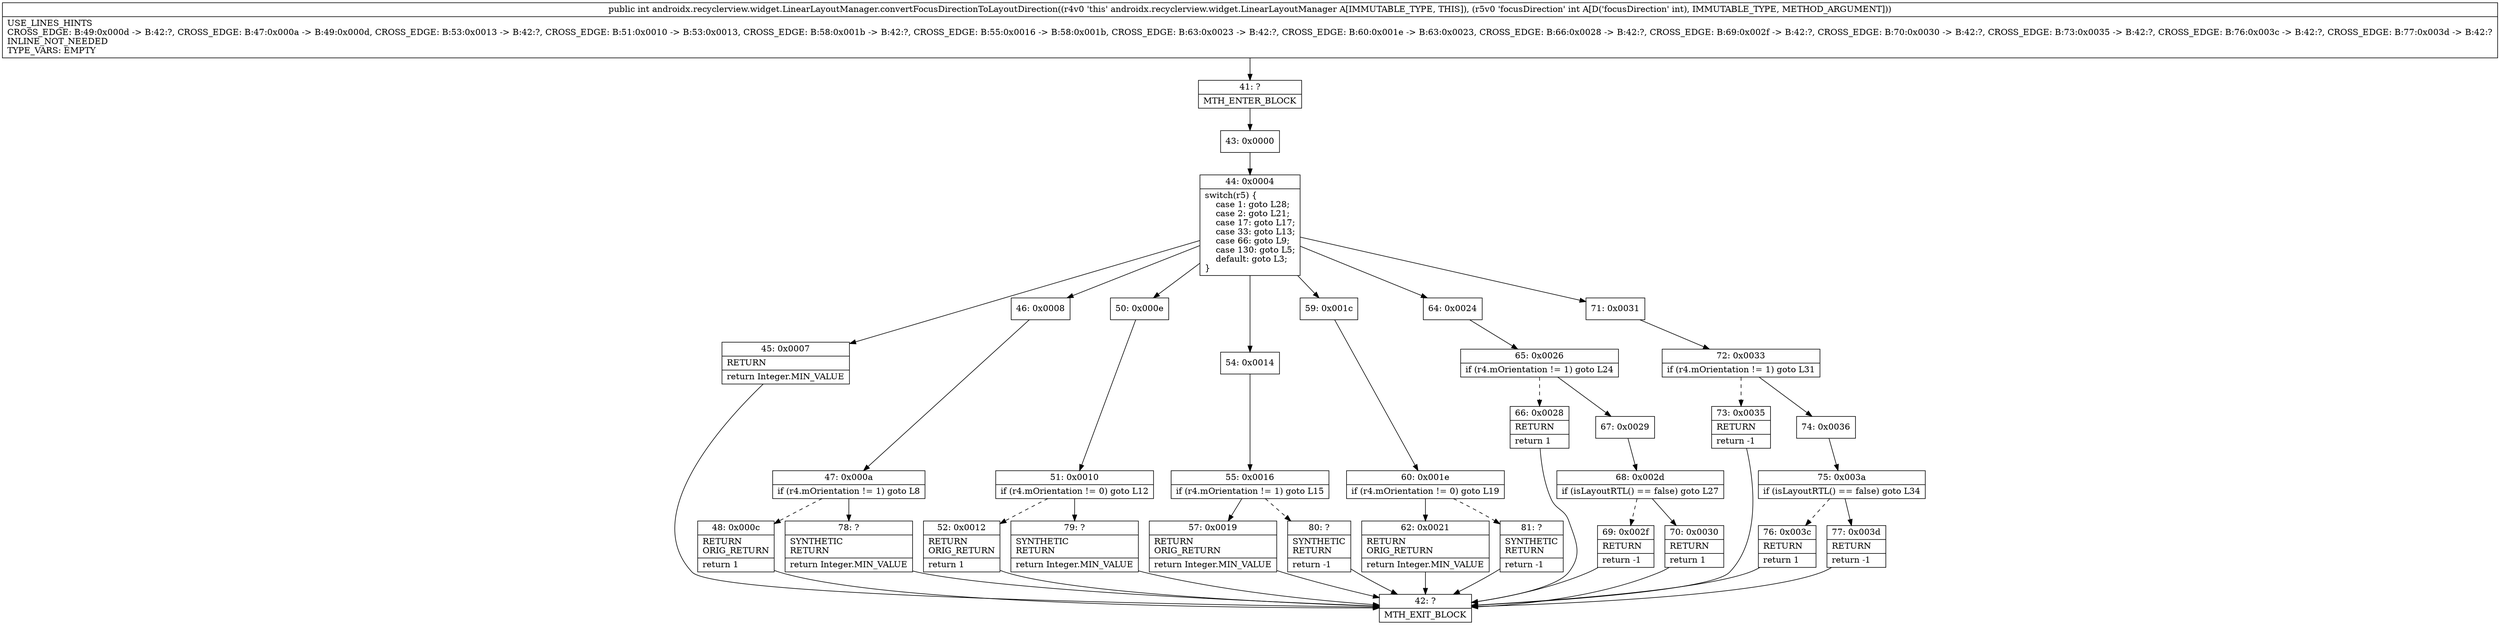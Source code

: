 digraph "CFG forandroidx.recyclerview.widget.LinearLayoutManager.convertFocusDirectionToLayoutDirection(I)I" {
Node_41 [shape=record,label="{41\:\ ?|MTH_ENTER_BLOCK\l}"];
Node_43 [shape=record,label="{43\:\ 0x0000}"];
Node_44 [shape=record,label="{44\:\ 0x0004|switch(r5) \{\l    case 1: goto L28;\l    case 2: goto L21;\l    case 17: goto L17;\l    case 33: goto L13;\l    case 66: goto L9;\l    case 130: goto L5;\l    default: goto L3;\l\}\l}"];
Node_45 [shape=record,label="{45\:\ 0x0007|RETURN\l|return Integer.MIN_VALUE\l}"];
Node_42 [shape=record,label="{42\:\ ?|MTH_EXIT_BLOCK\l}"];
Node_46 [shape=record,label="{46\:\ 0x0008}"];
Node_47 [shape=record,label="{47\:\ 0x000a|if (r4.mOrientation != 1) goto L8\l}"];
Node_48 [shape=record,label="{48\:\ 0x000c|RETURN\lORIG_RETURN\l|return 1\l}"];
Node_78 [shape=record,label="{78\:\ ?|SYNTHETIC\lRETURN\l|return Integer.MIN_VALUE\l}"];
Node_50 [shape=record,label="{50\:\ 0x000e}"];
Node_51 [shape=record,label="{51\:\ 0x0010|if (r4.mOrientation != 0) goto L12\l}"];
Node_52 [shape=record,label="{52\:\ 0x0012|RETURN\lORIG_RETURN\l|return 1\l}"];
Node_79 [shape=record,label="{79\:\ ?|SYNTHETIC\lRETURN\l|return Integer.MIN_VALUE\l}"];
Node_54 [shape=record,label="{54\:\ 0x0014}"];
Node_55 [shape=record,label="{55\:\ 0x0016|if (r4.mOrientation != 1) goto L15\l}"];
Node_57 [shape=record,label="{57\:\ 0x0019|RETURN\lORIG_RETURN\l|return Integer.MIN_VALUE\l}"];
Node_80 [shape=record,label="{80\:\ ?|SYNTHETIC\lRETURN\l|return \-1\l}"];
Node_59 [shape=record,label="{59\:\ 0x001c}"];
Node_60 [shape=record,label="{60\:\ 0x001e|if (r4.mOrientation != 0) goto L19\l}"];
Node_62 [shape=record,label="{62\:\ 0x0021|RETURN\lORIG_RETURN\l|return Integer.MIN_VALUE\l}"];
Node_81 [shape=record,label="{81\:\ ?|SYNTHETIC\lRETURN\l|return \-1\l}"];
Node_64 [shape=record,label="{64\:\ 0x0024}"];
Node_65 [shape=record,label="{65\:\ 0x0026|if (r4.mOrientation != 1) goto L24\l}"];
Node_66 [shape=record,label="{66\:\ 0x0028|RETURN\l|return 1\l}"];
Node_67 [shape=record,label="{67\:\ 0x0029}"];
Node_68 [shape=record,label="{68\:\ 0x002d|if (isLayoutRTL() == false) goto L27\l}"];
Node_69 [shape=record,label="{69\:\ 0x002f|RETURN\l|return \-1\l}"];
Node_70 [shape=record,label="{70\:\ 0x0030|RETURN\l|return 1\l}"];
Node_71 [shape=record,label="{71\:\ 0x0031}"];
Node_72 [shape=record,label="{72\:\ 0x0033|if (r4.mOrientation != 1) goto L31\l}"];
Node_73 [shape=record,label="{73\:\ 0x0035|RETURN\l|return \-1\l}"];
Node_74 [shape=record,label="{74\:\ 0x0036}"];
Node_75 [shape=record,label="{75\:\ 0x003a|if (isLayoutRTL() == false) goto L34\l}"];
Node_76 [shape=record,label="{76\:\ 0x003c|RETURN\l|return 1\l}"];
Node_77 [shape=record,label="{77\:\ 0x003d|RETURN\l|return \-1\l}"];
MethodNode[shape=record,label="{public int androidx.recyclerview.widget.LinearLayoutManager.convertFocusDirectionToLayoutDirection((r4v0 'this' androidx.recyclerview.widget.LinearLayoutManager A[IMMUTABLE_TYPE, THIS]), (r5v0 'focusDirection' int A[D('focusDirection' int), IMMUTABLE_TYPE, METHOD_ARGUMENT]))  | USE_LINES_HINTS\lCROSS_EDGE: B:49:0x000d \-\> B:42:?, CROSS_EDGE: B:47:0x000a \-\> B:49:0x000d, CROSS_EDGE: B:53:0x0013 \-\> B:42:?, CROSS_EDGE: B:51:0x0010 \-\> B:53:0x0013, CROSS_EDGE: B:58:0x001b \-\> B:42:?, CROSS_EDGE: B:55:0x0016 \-\> B:58:0x001b, CROSS_EDGE: B:63:0x0023 \-\> B:42:?, CROSS_EDGE: B:60:0x001e \-\> B:63:0x0023, CROSS_EDGE: B:66:0x0028 \-\> B:42:?, CROSS_EDGE: B:69:0x002f \-\> B:42:?, CROSS_EDGE: B:70:0x0030 \-\> B:42:?, CROSS_EDGE: B:73:0x0035 \-\> B:42:?, CROSS_EDGE: B:76:0x003c \-\> B:42:?, CROSS_EDGE: B:77:0x003d \-\> B:42:?\lINLINE_NOT_NEEDED\lTYPE_VARS: EMPTY\l}"];
MethodNode -> Node_41;Node_41 -> Node_43;
Node_43 -> Node_44;
Node_44 -> Node_45;
Node_44 -> Node_46;
Node_44 -> Node_50;
Node_44 -> Node_54;
Node_44 -> Node_59;
Node_44 -> Node_64;
Node_44 -> Node_71;
Node_45 -> Node_42;
Node_46 -> Node_47;
Node_47 -> Node_48[style=dashed];
Node_47 -> Node_78;
Node_48 -> Node_42;
Node_78 -> Node_42;
Node_50 -> Node_51;
Node_51 -> Node_52[style=dashed];
Node_51 -> Node_79;
Node_52 -> Node_42;
Node_79 -> Node_42;
Node_54 -> Node_55;
Node_55 -> Node_57;
Node_55 -> Node_80[style=dashed];
Node_57 -> Node_42;
Node_80 -> Node_42;
Node_59 -> Node_60;
Node_60 -> Node_62;
Node_60 -> Node_81[style=dashed];
Node_62 -> Node_42;
Node_81 -> Node_42;
Node_64 -> Node_65;
Node_65 -> Node_66[style=dashed];
Node_65 -> Node_67;
Node_66 -> Node_42;
Node_67 -> Node_68;
Node_68 -> Node_69[style=dashed];
Node_68 -> Node_70;
Node_69 -> Node_42;
Node_70 -> Node_42;
Node_71 -> Node_72;
Node_72 -> Node_73[style=dashed];
Node_72 -> Node_74;
Node_73 -> Node_42;
Node_74 -> Node_75;
Node_75 -> Node_76[style=dashed];
Node_75 -> Node_77;
Node_76 -> Node_42;
Node_77 -> Node_42;
}

